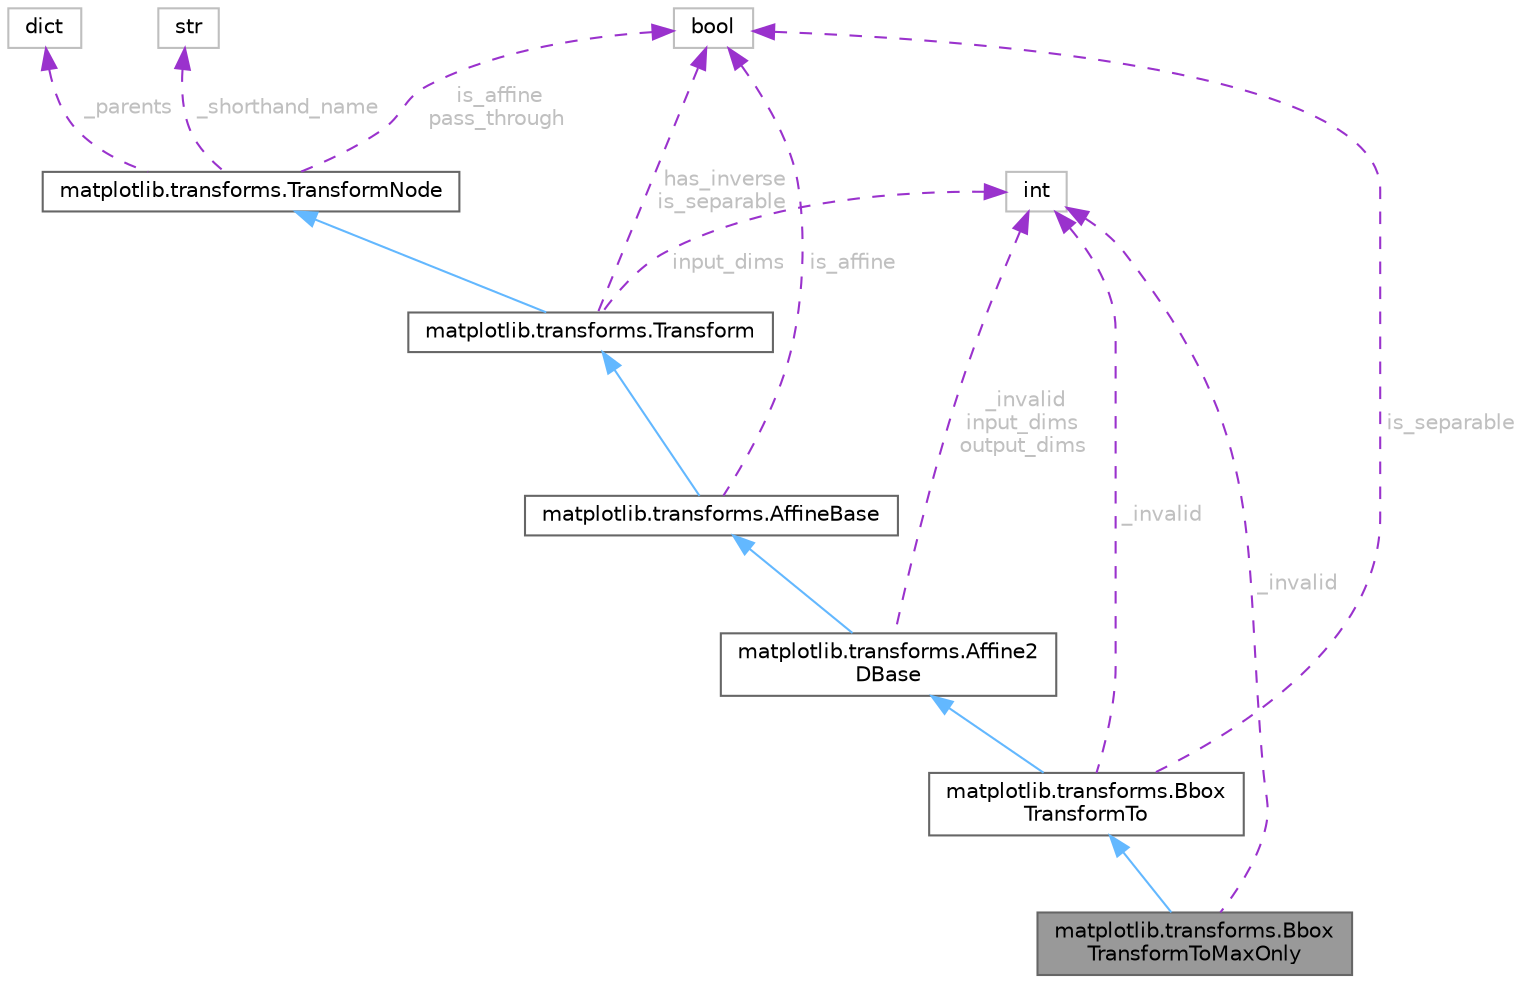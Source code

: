 digraph "matplotlib.transforms.BboxTransformToMaxOnly"
{
 // LATEX_PDF_SIZE
  bgcolor="transparent";
  edge [fontname=Helvetica,fontsize=10,labelfontname=Helvetica,labelfontsize=10];
  node [fontname=Helvetica,fontsize=10,shape=box,height=0.2,width=0.4];
  Node1 [id="Node000001",label="matplotlib.transforms.Bbox\lTransformToMaxOnly",height=0.2,width=0.4,color="gray40", fillcolor="grey60", style="filled", fontcolor="black",tooltip=" "];
  Node2 -> Node1 [id="edge16_Node000001_Node000002",dir="back",color="steelblue1",style="solid",tooltip=" "];
  Node2 [id="Node000002",label="matplotlib.transforms.Bbox\lTransformTo",height=0.2,width=0.4,color="gray40", fillcolor="white", style="filled",URL="$d5/d23/classmatplotlib_1_1transforms_1_1BboxTransformTo.html",tooltip=" "];
  Node3 -> Node2 [id="edge17_Node000002_Node000003",dir="back",color="steelblue1",style="solid",tooltip=" "];
  Node3 [id="Node000003",label="matplotlib.transforms.Affine2\lDBase",height=0.2,width=0.4,color="gray40", fillcolor="white", style="filled",URL="$dc/daa/classmatplotlib_1_1transforms_1_1Affine2DBase.html",tooltip=" "];
  Node4 -> Node3 [id="edge18_Node000003_Node000004",dir="back",color="steelblue1",style="solid",tooltip=" "];
  Node4 [id="Node000004",label="matplotlib.transforms.AffineBase",height=0.2,width=0.4,color="gray40", fillcolor="white", style="filled",URL="$d7/d5c/classmatplotlib_1_1transforms_1_1AffineBase.html",tooltip=" "];
  Node5 -> Node4 [id="edge19_Node000004_Node000005",dir="back",color="steelblue1",style="solid",tooltip=" "];
  Node5 [id="Node000005",label="matplotlib.transforms.Transform",height=0.2,width=0.4,color="gray40", fillcolor="white", style="filled",URL="$db/df6/classmatplotlib_1_1transforms_1_1Transform.html",tooltip=" "];
  Node6 -> Node5 [id="edge20_Node000005_Node000006",dir="back",color="steelblue1",style="solid",tooltip=" "];
  Node6 [id="Node000006",label="matplotlib.transforms.TransformNode",height=0.2,width=0.4,color="gray40", fillcolor="white", style="filled",URL="$d0/da9/classmatplotlib_1_1transforms_1_1TransformNode.html",tooltip=" "];
  Node7 -> Node6 [id="edge21_Node000006_Node000007",dir="back",color="darkorchid3",style="dashed",tooltip=" ",label=" is_affine\npass_through",fontcolor="grey" ];
  Node7 [id="Node000007",label="bool",height=0.2,width=0.4,color="grey75", fillcolor="white", style="filled",tooltip=" "];
  Node8 -> Node6 [id="edge22_Node000006_Node000008",dir="back",color="darkorchid3",style="dashed",tooltip=" ",label=" _parents",fontcolor="grey" ];
  Node8 [id="Node000008",label="dict",height=0.2,width=0.4,color="grey75", fillcolor="white", style="filled",tooltip=" "];
  Node9 -> Node6 [id="edge23_Node000006_Node000009",dir="back",color="darkorchid3",style="dashed",tooltip=" ",label=" _shorthand_name",fontcolor="grey" ];
  Node9 [id="Node000009",label="str",height=0.2,width=0.4,color="grey75", fillcolor="white", style="filled",tooltip=" "];
  Node10 -> Node5 [id="edge24_Node000005_Node000010",dir="back",color="darkorchid3",style="dashed",tooltip=" ",label=" input_dims",fontcolor="grey" ];
  Node10 [id="Node000010",label="int",height=0.2,width=0.4,color="grey75", fillcolor="white", style="filled",tooltip=" "];
  Node7 -> Node5 [id="edge25_Node000005_Node000007",dir="back",color="darkorchid3",style="dashed",tooltip=" ",label=" has_inverse\nis_separable",fontcolor="grey" ];
  Node7 -> Node4 [id="edge26_Node000004_Node000007",dir="back",color="darkorchid3",style="dashed",tooltip=" ",label=" is_affine",fontcolor="grey" ];
  Node10 -> Node3 [id="edge27_Node000003_Node000010",dir="back",color="darkorchid3",style="dashed",tooltip=" ",label=" _invalid\ninput_dims\noutput_dims",fontcolor="grey" ];
  Node7 -> Node2 [id="edge28_Node000002_Node000007",dir="back",color="darkorchid3",style="dashed",tooltip=" ",label=" is_separable",fontcolor="grey" ];
  Node10 -> Node2 [id="edge29_Node000002_Node000010",dir="back",color="darkorchid3",style="dashed",tooltip=" ",label=" _invalid",fontcolor="grey" ];
  Node10 -> Node1 [id="edge30_Node000001_Node000010",dir="back",color="darkorchid3",style="dashed",tooltip=" ",label=" _invalid",fontcolor="grey" ];
}
